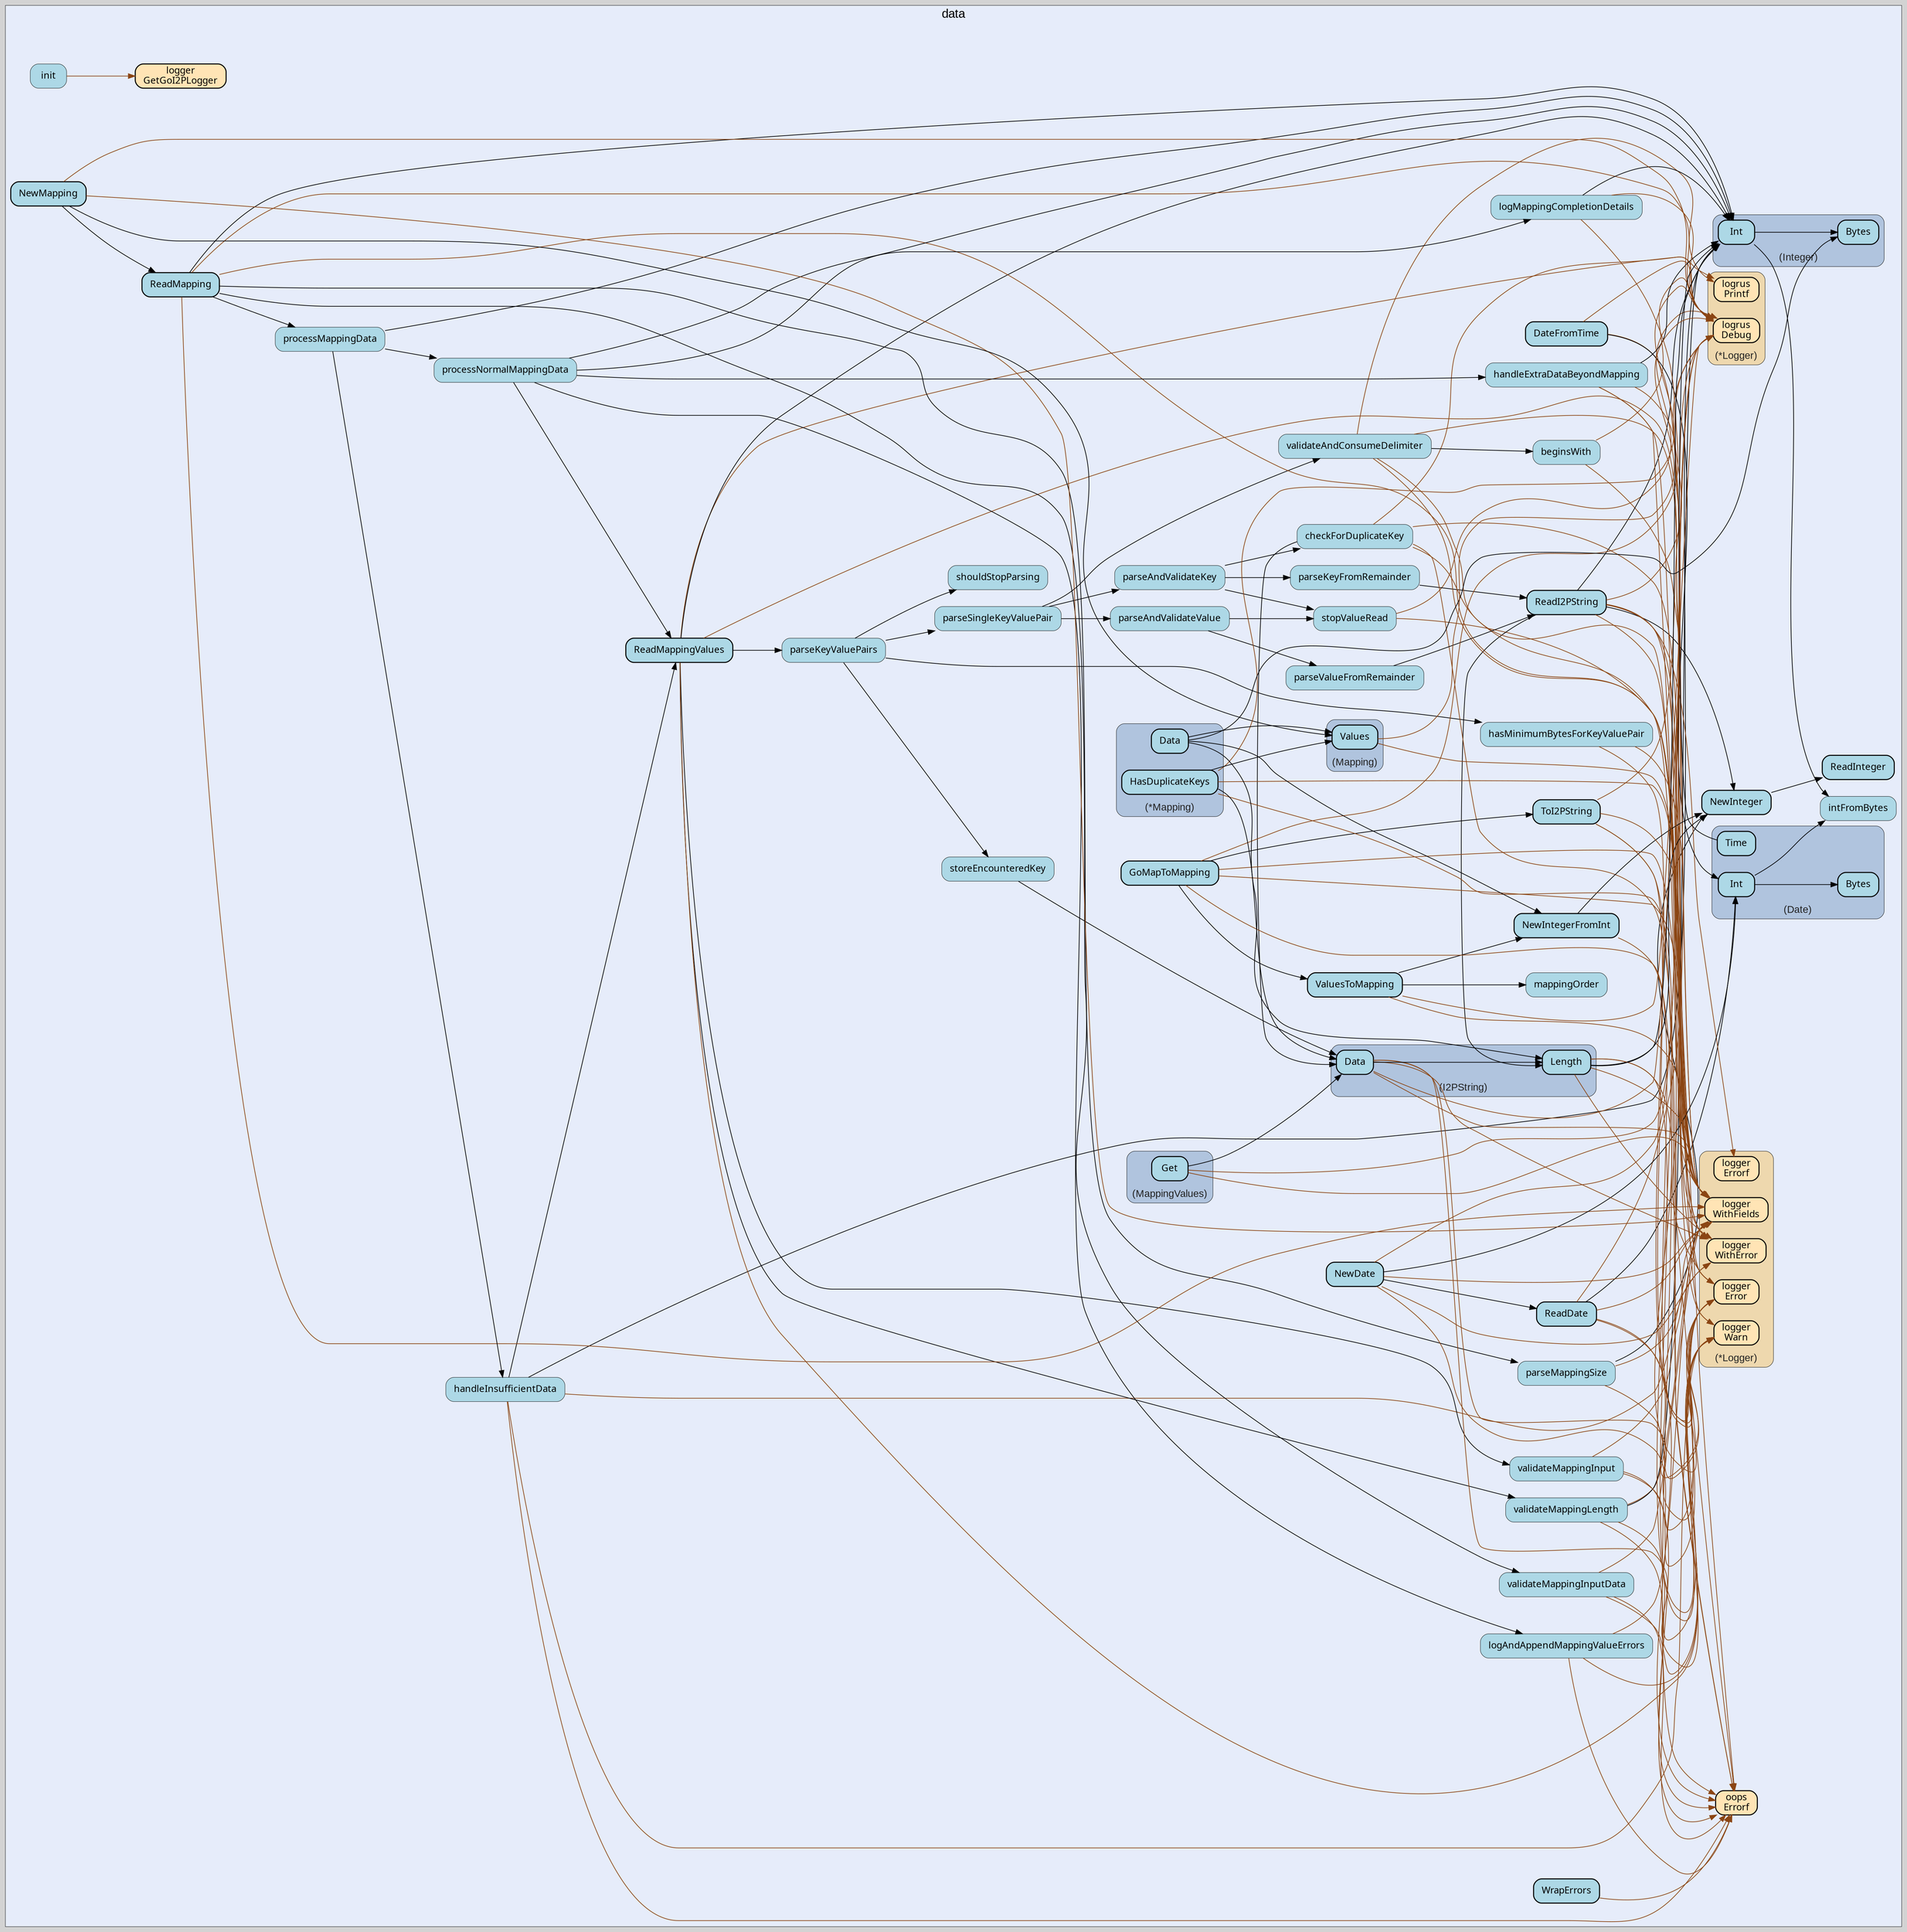 digraph gocallvis {
    label="";
    labeljust="l";
    fontname="Arial";
    fontsize="14";
    rankdir="LR";
    bgcolor="lightgray";
    style="solid";
    penwidth="0.5";
    pad="0.0";
    nodesep="0.35";

    node [shape="box" style="filled,rounded" fillcolor="honeydew" fontname="Verdana" penwidth="1.0" margin="0.16,0.0"];
    edge [minlen="2"]

    subgraph "cluster_focus" {
        labelloc="t";
labeljust="c";
fontsize="18";
bgcolor="#e6ecfa";
label="data";
        
        "github.com/go-i2p/common/data.NewInteger" [ fillcolor="lightblue" label="NewInteger" penwidth="1.5" tooltip="github.com/go-i2p/common/data.NewInteger | defined in integer.go:47\nat integer.go:48: calling [github.com/go-i2p/common/data.ReadInteger]" ]
        "github.com/go-i2p/common/data.ReadInteger" [ fillcolor="lightblue" label="ReadInteger" penwidth="1.5" tooltip="github.com/go-i2p/common/data.ReadInteger | defined in integer.go:37" ]
        "github.com/go-i2p/common/data.parseMappingSize" [ fillcolor="lightblue" label="parseMappingSize" penwidth="0.5" tooltip="github.com/go-i2p/common/data.parseMappingSize | defined in mapping.go:168\nat mapping.go:171: calling [(*github.com/go-i2p/logger.Logger).WithError]\nat mapping.go:171: calling [(*github.com/go-i2p/logger.Logger).Error]\nat mapping.go:169: calling [github.com/go-i2p/common/data.NewInteger]" ]
        "github.com/go-i2p/common/data.beginsWith" [ tooltip="github.com/go-i2p/common/data.beginsWith | defined in utils.go:59\nat utils.go:65: calling [(*github.com/sirupsen/logrus.Logger).Debug]\nat utils.go:61: calling [(*github.com/go-i2p/logger.Logger).WithFields]" fillcolor="lightblue" label="beginsWith" penwidth="0.5" ]
        "github.com/go-i2p/common/data.intFromBytes" [ penwidth="0.5" tooltip="github.com/go-i2p/common/data.intFromBytes | defined in utils.go:17" fillcolor="lightblue" label="intFromBytes" ]
        "github.com/go-i2p/common/data.logAndAppendMappingValueErrors" [ label="logAndAppendMappingValueErrors" penwidth="0.5" tooltip="github.com/go-i2p/common/data.logAndAppendMappingValueErrors | defined in mapping.go:228\nat mapping.go:232: calling [(*github.com/go-i2p/logger.Logger).Warn]\nat mapping.go:229: calling [(*github.com/go-i2p/logger.Logger).WithFields]\nat mapping.go:234: calling [github.com/samber/oops.Errorf]" fillcolor="lightblue" ]
        "github.com/samber/oops.Errorf" [ fillcolor="moccasin" label="oops\nErrorf" penwidth="1.5" tooltip="github.com/samber/oops.Errorf | defined in oops.go:34" ]
        "github.com/go-i2p/common/data.ReadDate" [ penwidth="1.5" tooltip="github.com/go-i2p/common/data.ReadDate | defined in date.go:49\nat date.go:60: calling [(github.com/go-i2p/common/data.Date).Int]\nat date.go:54: calling [github.com/samber/oops.Errorf]\nat date.go:51: calling [(*github.com/go-i2p/logger.Logger).WithFields]\nat date.go:59: calling [(*github.com/go-i2p/logger.Logger).WithFields]\nat date.go:53: calling [(*github.com/go-i2p/logger.Logger).Error]\nat date.go:62: calling [(*github.com/sirupsen/logrus.Logger).Debug]" fillcolor="lightblue" label="ReadDate" ]
        "github.com/go-i2p/common/data.stopValueRead" [ fillcolor="lightblue" label="stopValueRead" penwidth="0.5" tooltip="github.com/go-i2p/common/data.stopValueRead | defined in utils.go:49\nat utils.go:52: calling [(*github.com/go-i2p/logger.Logger).WithError]\nat utils.go:52: calling [(*github.com/sirupsen/logrus.Logger).Debug]" ]
        "github.com/go-i2p/common/data.validateMappingLength" [ fillcolor="lightblue" label="validateMappingLength" penwidth="0.5" tooltip="github.com/go-i2p/common/data.validateMappingLength | defined in mapping_values.go:124\nat mapping_values.go:130: calling [(*github.com/go-i2p/logger.Logger).WithFields]\nat mapping_values.go:138: calling [(*github.com/go-i2p/logger.Logger).WithFields]\nat mapping_values.go:136: calling [github.com/samber/oops.Errorf]\nat mapping_values.go:144: calling [github.com/samber/oops.Errorf]\nat mapping_values.go:135: calling [(*github.com/go-i2p/logger.Logger).Warn]\nat mapping_values.go:143: calling [(*github.com/go-i2p/logger.Logger).Warn]\nat mapping_values.go:126: calling [(github.com/go-i2p/common/data.Integer).Int]" ]
        "github.com/go-i2p/common/data.handleInsufficientData" [ fillcolor="lightblue" label="handleInsufficientData" penwidth="0.5" tooltip="github.com/go-i2p/common/data.handleInsufficientData | defined in mapping.go:186\nat mapping.go:192: calling [github.com/samber/oops.Errorf]\nat mapping.go:188: calling [(github.com/go-i2p/common/data.Integer).Int]\nat mapping.go:199: calling [github.com/go-i2p/common/data.ReadMappingValues]\nat mapping.go:187: calling [(*github.com/go-i2p/logger.Logger).WithFields]\nat mapping.go:190: calling [(*github.com/go-i2p/logger.Logger).Warn]" ]
        "github.com/go-i2p/common/data.ReadMappingValues" [ fillcolor="lightblue" label="ReadMappingValues" penwidth="1.5" tooltip="github.com/go-i2p/common/data.ReadMappingValues | defined in mapping_values.go:80\nat mapping_values.go:92: calling [github.com/go-i2p/common/data.validateMappingLength]\nat mapping_values.go:95: calling [(*github.com/go-i2p/logger.Logger).Warn]\nat mapping_values.go:84: calling [(*github.com/sirupsen/logrus.Logger).Debug]\nat mapping_values.go:106: calling [(*github.com/sirupsen/logrus.Logger).Debug]\nat mapping_values.go:86: calling [github.com/go-i2p/common/data.validateMappingInput]\nat mapping_values.go:83: calling [(github.com/go-i2p/common/data.Integer).Int]\nat mapping_values.go:81: calling [(*github.com/go-i2p/logger.Logger).WithFields]\nat mapping_values.go:93: calling [(*github.com/go-i2p/logger.Logger).WithFields]\nat mapping_values.go:102: calling [(*github.com/go-i2p/logger.Logger).WithFields]\nat mapping_values.go:99: calling [github.com/go-i2p/common/data.parseKeyValuePairs]" ]
        "github.com/go-i2p/common/data.validateMappingInput" [ fillcolor="lightblue" label="validateMappingInput" penwidth="0.5" tooltip="github.com/go-i2p/common/data.validateMappingInput | defined in mapping_values.go:112\nat mapping_values.go:114: calling [(*github.com/go-i2p/logger.Logger).WithFields]\nat mapping_values.go:118: calling [github.com/samber/oops.Errorf]\nat mapping_values.go:117: calling [(*github.com/go-i2p/logger.Logger).Error]" ]
        "github.com/go-i2p/common/data.hasMinimumBytesForKeyValuePair" [ tooltip="github.com/go-i2p/common/data.hasMinimumBytesForKeyValuePair | defined in mapping_values.go:260\nat mapping_values.go:264: calling [(*github.com/go-i2p/logger.Logger).WithFields]\nat mapping_values.go:267: calling [(*github.com/go-i2p/logger.Logger).Warn]" fillcolor="lightblue" label="hasMinimumBytesForKeyValuePair" penwidth="0.5" ]
        "github.com/go-i2p/common/data.parseKeyValuePairs" [ fillcolor="lightblue" label="parseKeyValuePairs" penwidth="0.5" tooltip="github.com/go-i2p/common/data.parseKeyValuePairs | defined in mapping_values.go:151\nat mapping_values.go:155: calling [github.com/go-i2p/common/data.hasMinimumBytesForKeyValuePair]\nat mapping_values.go:176: calling [github.com/go-i2p/common/data.storeEncounteredKey]\nat mapping_values.go:162: calling [github.com/go-i2p/common/data.parseSingleKeyValuePair]\nat mapping_values.go:165: calling [github.com/go-i2p/common/data.shouldStopParsing]" ]
        "github.com/go-i2p/common/data.ReadI2PString" [ fillcolor="lightblue" label="ReadI2PString" penwidth="1.5" tooltip="github.com/go-i2p/common/data.ReadI2PString | defined in string.go:138\nat string.go:152: calling [(github.com/go-i2p/common/data.Integer).Int]\nat string.go:164: calling [(github.com/go-i2p/common/data.I2PString).Length]\nat string.go:141: calling [(*github.com/go-i2p/logger.Logger).WithError]\nat string.go:149: calling [(*github.com/go-i2p/logger.Logger).WithError]\nat string.go:156: calling [(*github.com/go-i2p/logger.Logger).WithError]\nat string.go:147: calling [github.com/go-i2p/common/data.NewInteger]\nat string.go:154: calling [(*github.com/go-i2p/logger.Logger).Errorf]\nat string.go:144: calling [(*github.com/go-i2p/logger.Logger).WithFields]\nat string.go:167: calling [(*github.com/go-i2p/logger.Logger).WithFields]\nat string.go:173: calling [(*github.com/go-i2p/logger.Logger).WithFields]\nat string.go:146: calling [(*github.com/sirupsen/logrus.Logger).Debug]\nat string.go:176: calling [(*github.com/sirupsen/logrus.Logger).Debug]\nat string.go:141: calling [(*github.com/go-i2p/logger.Logger).Error]\nat string.go:149: calling [(*github.com/go-i2p/logger.Logger).Error]\nat string.go:156: calling [(*github.com/go-i2p/logger.Logger).Error]\nat string.go:170: calling [(*github.com/go-i2p/logger.Logger).Error]" ]
        "github.com/go-i2p/common/data.parseKeyFromRemainder" [ fillcolor="lightblue" label="parseKeyFromRemainder" penwidth="0.5" tooltip="github.com/go-i2p/common/data.parseKeyFromRemainder | defined in mapping_values.go:274\nat mapping_values.go:275: calling [github.com/go-i2p/common/data.ReadI2PString]" ]
        "github.com/go-i2p/common/data.parseAndValidateKey" [ label="parseAndValidateKey" penwidth="0.5" tooltip="github.com/go-i2p/common/data.parseAndValidateKey | defined in mapping_values.go:224\nat mapping_values.go:228: calling [github.com/go-i2p/common/data.stopValueRead]\nat mapping_values.go:233: calling [github.com/go-i2p/common/data.checkForDuplicateKey]\nat mapping_values.go:225: calling [github.com/go-i2p/common/data.parseKeyFromRemainder]" fillcolor="lightblue" ]
        "github.com/go-i2p/common/data.checkForDuplicateKey" [ fillcolor="lightblue" label="checkForDuplicateKey" penwidth="0.5" tooltip="github.com/go-i2p/common/data.checkForDuplicateKey | defined in mapping_values.go:286\nat mapping_values.go:297: calling [github.com/samber/oops.Errorf]\nat mapping_values.go:291: calling [(*github.com/go-i2p/logger.Logger).WithFields]\nat mapping_values.go:295: calling [(*github.com/go-i2p/logger.Logger).Error]\nat mapping_values.go:287: calling [(github.com/go-i2p/common/data.I2PString).Data]\nat mapping_values.go:296: calling [(*github.com/sirupsen/logrus.Logger).Printf]" ]
        "github.com/go-i2p/common/data.parseSingleKeyValuePair" [ fillcolor="lightblue" label="parseSingleKeyValuePair" penwidth="0.5" tooltip="github.com/go-i2p/common/data.parseSingleKeyValuePair | defined in mapping_values.go:183\nat mapping_values.go:195: calling [github.com/go-i2p/common/data.validateAndConsumeDelimiter]\nat mapping_values.go:209: calling [github.com/go-i2p/common/data.validateAndConsumeDelimiter]\nat mapping_values.go:202: calling [github.com/go-i2p/common/data.parseAndValidateValue]\nat mapping_values.go:188: calling [github.com/go-i2p/common/data.parseAndValidateKey]" ]
        "github.com/go-i2p/common/data.validateAndConsumeDelimiter" [ tooltip="github.com/go-i2p/common/data.validateAndConsumeDelimiter | defined in mapping_values.go:303\nat mapping_values.go:309: calling [(*github.com/go-i2p/logger.Logger).Warn]\nat mapping_values.go:305: calling [(*github.com/go-i2p/logger.Logger).WithFields]\nat mapping_values.go:304: calling [github.com/go-i2p/common/data.beginsWith]\nat mapping_values.go:310: calling [(*github.com/sirupsen/logrus.Logger).Printf]\nat mapping_values.go:311: calling [github.com/samber/oops.Errorf]" fillcolor="lightblue" label="validateAndConsumeDelimiter" penwidth="0.5" ]
        "github.com/go-i2p/common/data.parseValueFromRemainder" [ penwidth="0.5" tooltip="github.com/go-i2p/common/data.parseValueFromRemainder | defined in mapping_values.go:280\nat mapping_values.go:281: calling [github.com/go-i2p/common/data.ReadI2PString]" fillcolor="lightblue" label="parseValueFromRemainder" ]
        "github.com/go-i2p/common/data.parseAndValidateValue" [ fillcolor="lightblue" label="parseAndValidateValue" penwidth="0.5" tooltip="github.com/go-i2p/common/data.parseAndValidateValue | defined in mapping_values.go:241\nat mapping_values.go:245: calling [github.com/go-i2p/common/data.stopValueRead]\nat mapping_values.go:242: calling [github.com/go-i2p/common/data.parseValueFromRemainder]" ]
        "github.com/go-i2p/common/data.shouldStopParsing" [ penwidth="0.5" tooltip="github.com/go-i2p/common/data.shouldStopParsing | defined in mapping_values.go:253" fillcolor="lightblue" label="shouldStopParsing" ]
        "github.com/go-i2p/common/data.storeEncounteredKey" [ fillcolor="lightblue" label="storeEncounteredKey" penwidth="0.5" tooltip="github.com/go-i2p/common/data.storeEncounteredKey | defined in mapping_values.go:317\nat mapping_values.go:318: calling [(github.com/go-i2p/common/data.I2PString).Data]" ]
        "github.com/go-i2p/common/data.DateFromTime" [ penwidth="1.5" tooltip="github.com/go-i2p/common/data.DateFromTime | defined in date.go:84\nat date.go:98: calling [(github.com/go-i2p/common/data.Date).Int]\nat date.go:100: calling [(*github.com/sirupsen/logrus.Logger).Debug]\nat date.go:97: calling [(*github.com/go-i2p/logger.Logger).WithFields]" fillcolor="lightblue" label="DateFromTime" ]
        "github.com/go-i2p/common/data.validateMappingInputData" [ tooltip="github.com/go-i2p/common/data.validateMappingInputData | defined in mapping.go:156\nat mapping.go:162: calling [github.com/samber/oops.Errorf]\nat mapping.go:158: calling [(*github.com/go-i2p/logger.Logger).WithFields]\nat mapping.go:161: calling [(*github.com/go-i2p/logger.Logger).Warn]" fillcolor="lightblue" label="validateMappingInputData" penwidth="0.5" ]
        "github.com/go-i2p/common/data.ReadMapping" [ fillcolor="lightblue" label="ReadMapping" penwidth="1.5" tooltip="github.com/go-i2p/common/data.ReadMapping | defined in mapping.go:131\nat mapping.go:147: calling [(github.com/go-i2p/common/data.Integer).Int]\nat mapping.go:136: calling [github.com/go-i2p/common/data.validateMappingInputData]\nat mapping.go:132: calling [(*github.com/go-i2p/logger.Logger).WithFields]\nat mapping.go:141: calling [github.com/go-i2p/common/data.parseMappingSize]\nat mapping.go:148: calling [(*github.com/go-i2p/logger.Logger).Warn]\nat mapping.go:152: calling [github.com/go-i2p/common/data.processMappingData]\nat mapping.go:134: calling [(*github.com/sirupsen/logrus.Logger).Debug]" ]
        "github.com/go-i2p/common/data.processMappingData" [ penwidth="0.5" tooltip="github.com/go-i2p/common/data.processMappingData | defined in mapping.go:177\nat mapping.go:179: calling [github.com/go-i2p/common/data.handleInsufficientData]\nat mapping.go:178: calling [(github.com/go-i2p/common/data.Integer).Int]\nat mapping.go:182: calling [github.com/go-i2p/common/data.processNormalMappingData]" fillcolor="lightblue" label="processMappingData" ]
        "github.com/go-i2p/common/data.processNormalMappingData" [ tooltip="github.com/go-i2p/common/data.processNormalMappingData | defined in mapping.go:206\nat mapping.go:223: calling [github.com/go-i2p/common/data.logMappingCompletionDetails]\nat mapping.go:208: calling [(github.com/go-i2p/common/data.Integer).Int]\nat mapping.go:209: calling [(github.com/go-i2p/common/data.Integer).Int]\nat mapping.go:211: calling [github.com/go-i2p/common/data.ReadMappingValues]\nat mapping.go:220: calling [github.com/go-i2p/common/data.handleExtraDataBeyondMapping]\nat mapping.go:216: calling [github.com/go-i2p/common/data.logAndAppendMappingValueErrors]" fillcolor="lightblue" label="processNormalMappingData" penwidth="0.5" ]
        "github.com/go-i2p/common/data.handleExtraDataBeyondMapping" [ fillcolor="lightblue" label="handleExtraDataBeyondMapping" penwidth="0.5" tooltip="github.com/go-i2p/common/data.handleExtraDataBeyondMapping | defined in mapping.go:239\nat mapping.go:240: calling [(*github.com/go-i2p/logger.Logger).WithFields]\nat mapping.go:245: calling [github.com/samber/oops.Errorf]\nat mapping.go:241: calling [(github.com/go-i2p/common/data.Integer).Int]\nat mapping.go:243: calling [(*github.com/go-i2p/logger.Logger).Error]" ]
        "github.com/go-i2p/common/data.logMappingCompletionDetails" [ tooltip="github.com/go-i2p/common/data.logMappingCompletionDetails | defined in mapping.go:250\nat mapping.go:256: calling [(*github.com/sirupsen/logrus.Logger).Debug]\nat mapping.go:252: calling [(github.com/go-i2p/common/data.Integer).Int]\nat mapping.go:251: calling [(*github.com/go-i2p/logger.Logger).WithFields]" fillcolor="lightblue" label="logMappingCompletionDetails" penwidth="0.5" ]
        "github.com/go-i2p/common/data.NewDate" [ fillcolor="lightblue" label="NewDate" penwidth="1.5" tooltip="github.com/go-i2p/common/data.NewDate | defined in date.go:68\nat date.go:71: calling [(*github.com/go-i2p/logger.Logger).WithError]\nat date.go:71: calling [(*github.com/go-i2p/logger.Logger).Error]\nat date.go:76: calling [(*github.com/go-i2p/logger.Logger).WithFields]\nat date.go:79: calling [(*github.com/sirupsen/logrus.Logger).Debug]\nat date.go:77: calling [(github.com/go-i2p/common/data.Date).Int]\nat date.go:69: calling [github.com/go-i2p/common/data.ReadDate]" ]
        "github.com/go-i2p/common/data.init" [ fillcolor="lightblue" label="init" penwidth="0.5" tooltip="github.com/go-i2p/common/data.init | defined in .:0\nat utils.go:12: calling [github.com/go-i2p/logger.GetGoI2PLogger]" ]
        "github.com/go-i2p/logger.GetGoI2PLogger" [ penwidth="1.5" tooltip="github.com/go-i2p/logger.GetGoI2PLogger | defined in log.go:120" fillcolor="moccasin" label="logger\nGetGoI2PLogger" ]
        "github.com/go-i2p/common/data.NewIntegerFromInt" [ fillcolor="lightblue" label="NewIntegerFromInt" penwidth="1.5" tooltip="github.com/go-i2p/common/data.NewIntegerFromInt | defined in integer.go:54\nat integer.go:57: calling [github.com/samber/oops.Errorf]\nat integer.go:64: calling [github.com/samber/oops.Errorf]\nat integer.go:74: calling [github.com/go-i2p/common/data.NewInteger]" ]
        "github.com/go-i2p/common/data.NewMapping" [ fillcolor="lightblue" label="NewMapping" penwidth="1.5" tooltip="github.com/go-i2p/common/data.NewMapping | defined in mapping.go:261\nat mapping.go:264: calling [(*github.com/sirupsen/logrus.Logger).Debug]\nat mapping.go:273: calling [(*github.com/sirupsen/logrus.Logger).Debug]\nat mapping.go:266: calling [github.com/go-i2p/common/data.ReadMapping]\nat mapping.go:270: calling [(github.com/go-i2p/common/data.Mapping).Values]\nat mapping.go:262: calling [(*github.com/go-i2p/logger.Logger).WithFields]\nat mapping.go:269: calling [(*github.com/go-i2p/logger.Logger).WithFields]" ]
        "github.com/go-i2p/common/data.WrapErrors" [ tooltip="github.com/go-i2p/common/data.WrapErrors | defined in utils.go:30\nat utils.go:33: calling [github.com/samber/oops.Errorf]" fillcolor="lightblue" label="WrapErrors" penwidth="1.5" ]
        "github.com/go-i2p/common/data.ToI2PString" [ fillcolor="lightblue" label="ToI2PString" penwidth="1.5" tooltip="github.com/go-i2p/common/data.ToI2PString | defined in string.go:111\nat string.go:112: calling [(*github.com/go-i2p/logger.Logger).WithFields]\nat string.go:117: calling [(*github.com/go-i2p/logger.Logger).WithFields]\nat string.go:129: calling [(*github.com/go-i2p/logger.Logger).WithFields]\nat string.go:123: calling [github.com/samber/oops.Errorf]\nat string.go:114: calling [(*github.com/sirupsen/logrus.Logger).Debug]\nat string.go:131: calling [(*github.com/sirupsen/logrus.Logger).Debug]\nat string.go:122: calling [(*github.com/go-i2p/logger.Logger).Error]" ]
        "github.com/go-i2p/common/data.ValuesToMapping" [ fillcolor="lightblue" label="ValuesToMapping" penwidth="1.5" tooltip="github.com/go-i2p/common/data.ValuesToMapping | defined in mapping_values.go:37\nat mapping_values.go:57: calling [github.com/go-i2p/common/data.NewIntegerFromInt]\nat mapping_values.go:38: calling [github.com/go-i2p/common/data.mappingOrder]\nat mapping_values.go:43: calling [(*github.com/go-i2p/logger.Logger).WithFields]\nat mapping_values.go:53: calling [(*github.com/go-i2p/logger.Logger).WithFields]\nat mapping_values.go:45: calling [(*github.com/sirupsen/logrus.Logger).Debug]\nat mapping_values.go:55: calling [(*github.com/sirupsen/logrus.Logger).Debug]" ]
        "github.com/go-i2p/common/data.mappingOrder" [ fillcolor="lightblue" label="mappingOrder" penwidth="0.5" tooltip="github.com/go-i2p/common/data.mappingOrder | defined in mapping_values.go:68" ]
        "github.com/go-i2p/common/data.GoMapToMapping" [ fillcolor="lightblue" label="GoMapToMapping" penwidth="1.5" tooltip="github.com/go-i2p/common/data.GoMapToMapping | defined in mapping.go:98\nat mapping.go:106: calling [(*github.com/go-i2p/logger.Logger).Error]\nat mapping.go:112: calling [(*github.com/go-i2p/logger.Logger).Error]\nat mapping.go:121: calling [github.com/go-i2p/common/data.ValuesToMapping]\nat mapping.go:104: calling [github.com/go-i2p/common/data.ToI2PString]\nat mapping.go:110: calling [github.com/go-i2p/common/data.ToI2PString]\nat mapping.go:106: calling [(*github.com/go-i2p/logger.Logger).WithError]\nat mapping.go:112: calling [(*github.com/go-i2p/logger.Logger).WithError]\nat mapping.go:101: calling [(*github.com/sirupsen/logrus.Logger).Debug]\nat mapping.go:124: calling [(*github.com/sirupsen/logrus.Logger).Debug]\nat mapping.go:99: calling [(*github.com/go-i2p/logger.Logger).WithFields]\nat mapping.go:122: calling [(*github.com/go-i2p/logger.Logger).WithFields]" ]
        
        subgraph "cluster_*github.com/go-i2p/common/data.Mapping" {
        penwidth="0.5";
fontsize="15";
fontcolor="#222222";
fillcolor="lightsteelblue";
label="(*Mapping)";
labelloc="b";
style="rounded,filled";
tooltip="type: *github.com/go-i2p/common/data.Mapping";
        
        "(*github.com/go-i2p/common/data.Mapping).HasDuplicateKeys" [ fillcolor="lightblue" label="HasDuplicateKeys" penwidth="1.5" tooltip="(*github.com/go-i2p/common/data.Mapping).HasDuplicateKeys | defined in mapping.go:78\nat mapping.go:85: calling [(*github.com/go-i2p/logger.Logger).WithFields]\nat mapping.go:81: calling [(github.com/go-i2p/common/data.Mapping).Values]\nat mapping.go:87: calling [(*github.com/go-i2p/logger.Logger).Warn]\nat mapping.go:79: calling [(*github.com/sirupsen/logrus.Logger).Debug]\nat mapping.go:93: calling [(*github.com/sirupsen/logrus.Logger).Debug]\nat mapping.go:83: calling [(github.com/go-i2p/common/data.I2PString).Data]" ]
        "(*github.com/go-i2p/common/data.Mapping).Data" [ fillcolor="lightblue" label="Data" penwidth="1.5" tooltip="(*github.com/go-i2p/common/data.Mapping).Data | defined in mapping.go:60\nat mapping.go:61: calling [(github.com/go-i2p/common/data.Integer).Bytes]\nat mapping.go:65: calling [(github.com/go-i2p/common/data.Integer).Bytes]\nat mapping.go:70: calling [(github.com/go-i2p/common/data.Integer).Bytes]\nat mapping.go:63: calling [(github.com/go-i2p/common/data.I2PString).Length]\nat mapping.go:68: calling [(github.com/go-i2p/common/data.I2PString).Length]\nat mapping.go:64: calling [github.com/go-i2p/common/data.NewIntegerFromInt]\nat mapping.go:69: calling [github.com/go-i2p/common/data.NewIntegerFromInt]\nat mapping.go:62: calling [(github.com/go-i2p/common/data.Mapping).Values]" ]
        
    }

        subgraph "cluster_*github.com/go-i2p/logger.Logger" {
        tooltip="type: *github.com/go-i2p/logger.Logger";
penwidth="0.5";
fontsize="15";
fontcolor="#222222";
labelloc="b";
style="rounded,filled";
fillcolor="wheat2";
label="(*Logger)";
        
        "(*github.com/go-i2p/logger.Logger).WithError" [ fillcolor="moccasin" label="logger\nWithError" penwidth="1.5" tooltip="(*github.com/go-i2p/logger.Logger).WithError | defined in log.go:66" ]
        "(*github.com/go-i2p/logger.Logger).Error" [ fillcolor="moccasin" label="logger\nError" penwidth="1.5" tooltip="(*github.com/go-i2p/logger.Logger).Error | defined in log.go:42" ]
        "(*github.com/go-i2p/logger.Logger).WithFields" [ fillcolor="moccasin" label="logger\nWithFields" penwidth="1.5" tooltip="(*github.com/go-i2p/logger.Logger).WithFields | defined in log.go:60" ]
        "(*github.com/go-i2p/logger.Logger).Warn" [ fillcolor="moccasin" label="logger\nWarn" penwidth="1.5" tooltip="(*github.com/go-i2p/logger.Logger).Warn | defined in log.go:30" ]
        "(*github.com/go-i2p/logger.Logger).Errorf" [ penwidth="1.5" tooltip="(*github.com/go-i2p/logger.Logger).Errorf | defined in log.go:48" fillcolor="moccasin" label="logger\nErrorf" ]
        
    }

        subgraph "cluster_*github.com/sirupsen/logrus.Logger" {
        tooltip="type: *github.com/sirupsen/logrus.Logger";
penwidth="0.5";
fontsize="15";
fontcolor="#222222";
labelloc="b";
style="rounded,filled";
fillcolor="wheat2";
label="(*Logger)";
        
        "(*github.com/sirupsen/logrus.Logger).Debug" [ penwidth="1.5" tooltip="(*github.com/sirupsen/logrus.Logger).Debug | defined in logger.go:221" fillcolor="moccasin" label="logrus\nDebug" ]
        "(*github.com/sirupsen/logrus.Logger).Printf" [ fillcolor="moccasin" label="logrus\nPrintf" penwidth="1.5" tooltip="(*github.com/sirupsen/logrus.Logger).Printf | defined in logger.go:171" ]
        
    }

        subgraph "cluster_github.com/go-i2p/common/data.Date" {
        penwidth="0.5";
fontsize="15";
fontcolor="#222222";
labelloc="b";
style="rounded,filled";
fillcolor="lightsteelblue";
label="(Date)";
tooltip="type: github.com/go-i2p/common/data.Date";
        
        "(github.com/go-i2p/common/data.Date).Int" [ penwidth="1.5" tooltip="(github.com/go-i2p/common/data.Date).Int | defined in date.go:34\nat date.go:35: calling [github.com/go-i2p/common/data.intFromBytes]\nat date.go:35: calling [(github.com/go-i2p/common/data.Date).Bytes]" fillcolor="lightblue" label="Int" ]
        "(github.com/go-i2p/common/data.Date).Bytes" [ label="Bytes" penwidth="1.5" tooltip="(github.com/go-i2p/common/data.Date).Bytes | defined in date.go:29" fillcolor="lightblue" ]
        "(github.com/go-i2p/common/data.Date).Time" [ fillcolor="lightblue" label="Time" penwidth="1.5" tooltip="(github.com/go-i2p/common/data.Date).Time | defined in date.go:41\nat date.go:43: calling [(github.com/go-i2p/common/data.Integer).Int]" ]
        
    }

        subgraph "cluster_github.com/go-i2p/common/data.I2PString" {
        style="rounded,filled";
tooltip="type: github.com/go-i2p/common/data.I2PString";
penwidth="0.5";
fontsize="15";
labelloc="b";
fillcolor="lightsteelblue";
label="(I2PString)";
fontcolor="#222222";
        
        "(github.com/go-i2p/common/data.I2PString).Length" [ fillcolor="lightblue" label="Length" penwidth="1.5" tooltip="(github.com/go-i2p/common/data.I2PString).Length | defined in string.go:28\nat string.go:30: calling [(*github.com/go-i2p/logger.Logger).WithFields]\nat string.go:46: calling [(*github.com/go-i2p/logger.Logger).WithFields]\nat string.go:56: calling [(*github.com/go-i2p/logger.Logger).WithFields]\nat string.go:51: calling [(*github.com/go-i2p/logger.Logger).Warn]\nat string.go:61: calling [(*github.com/go-i2p/logger.Logger).Warn]\nat string.go:37: calling [github.com/go-i2p/common/data.NewInteger]\nat string.go:33: calling [(*github.com/go-i2p/logger.Logger).Error]\nat string.go:39: calling [(*github.com/go-i2p/logger.Logger).Error]\nat string.go:40: calling [(github.com/go-i2p/common/data.Integer).Int]\nat string.go:42: calling [(github.com/go-i2p/common/data.Integer).Int]\nat string.go:39: calling [(*github.com/go-i2p/logger.Logger).WithError]" ]
        "(github.com/go-i2p/common/data.I2PString).Data" [ fillcolor="lightblue" label="Data" penwidth="1.5" tooltip="(github.com/go-i2p/common/data.I2PString).Data | defined in string.go:70\nat string.go:103: calling [(*github.com/go-i2p/logger.Logger).WithFields]\nat string.go:75: calling [(*github.com/go-i2p/logger.Logger).Warn]\nat string.go:78: calling [(*github.com/go-i2p/logger.Logger).Warn]\nat string.go:89: calling [(*github.com/go-i2p/logger.Logger).Warn]\nat string.go:99: calling [(*github.com/sirupsen/logrus.Logger).Debug]\nat string.go:105: calling [(*github.com/sirupsen/logrus.Logger).Debug]\nat string.go:94: calling [(*github.com/go-i2p/logger.Logger).Error]\nat string.go:71: calling [(github.com/go-i2p/common/data.I2PString).Length]\nat string.go:75: calling [(*github.com/go-i2p/logger.Logger).WithError]\nat string.go:78: calling [(*github.com/go-i2p/logger.Logger).WithError]\nat string.go:89: calling [(*github.com/go-i2p/logger.Logger).WithError]\nat string.go:94: calling [(*github.com/go-i2p/logger.Logger).WithError]" ]
        
    }

        subgraph "cluster_github.com/go-i2p/common/data.Integer" {
        penwidth="0.5";
labelloc="b";
fontsize="15";
fontcolor="#222222";
style="rounded,filled";
fillcolor="lightsteelblue";
label="(Integer)";
tooltip="type: github.com/go-i2p/common/data.Integer";
        
        "(github.com/go-i2p/common/data.Integer).Int" [ fillcolor="lightblue" label="Int" penwidth="1.5" tooltip="(github.com/go-i2p/common/data.Integer).Int | defined in integer.go:31\nat integer.go:32: calling [github.com/go-i2p/common/data.intFromBytes]\nat integer.go:32: calling [(github.com/go-i2p/common/data.Integer).Bytes]" ]
        "(github.com/go-i2p/common/data.Integer).Bytes" [ fillcolor="lightblue" label="Bytes" penwidth="1.5" tooltip="(github.com/go-i2p/common/data.Integer).Bytes | defined in integer.go:26" ]
        
    }

        subgraph "cluster_github.com/go-i2p/common/data.Mapping" {
        fontcolor="#222222";
labelloc="b";
style="rounded,filled";
fillcolor="lightsteelblue";
tooltip="type: github.com/go-i2p/common/data.Mapping";
penwidth="0.5";
fontsize="15";
label="(Mapping)";
        
        "(github.com/go-i2p/common/data.Mapping).Values" [ label="Values" penwidth="1.5" tooltip="(github.com/go-i2p/common/data.Mapping).Values | defined in mapping.go:48\nat mapping.go:53: calling [(*github.com/go-i2p/logger.Logger).WithFields]\nat mapping.go:50: calling [(*github.com/sirupsen/logrus.Logger).Debug]\nat mapping.go:55: calling [(*github.com/sirupsen/logrus.Logger).Debug]" fillcolor="lightblue" ]
        
    }

        subgraph "cluster_github.com/go-i2p/common/data.MappingValues" {
        label="(MappingValues)";
tooltip="type: github.com/go-i2p/common/data.MappingValues";
penwidth="0.5";
fontsize="15";
labelloc="b";
fontcolor="#222222";
style="rounded,filled";
fillcolor="lightsteelblue";
        
        "(github.com/go-i2p/common/data.MappingValues).Get" [ fillcolor="lightblue" label="Get" penwidth="1.5" tooltip="(github.com/go-i2p/common/data.MappingValues).Get | defined in mapping_values.go:14\nat mapping_values.go:15: calling [(github.com/go-i2p/common/data.I2PString).Data]\nat mapping_values.go:20: calling [(github.com/go-i2p/common/data.I2PString).Data]\nat mapping_values.go:18: calling [(*github.com/sirupsen/logrus.Logger).Debug]\nat mapping_values.go:31: calling [(*github.com/sirupsen/logrus.Logger).Debug]\nat mapping_values.go:25: calling [(*github.com/sirupsen/logrus.Logger).Debug]\nat mapping_values.go:16: calling [(*github.com/go-i2p/logger.Logger).WithFields]\nat mapping_values.go:29: calling [(*github.com/go-i2p/logger.Logger).WithFields]\nat mapping_values.go:22: calling [(*github.com/go-i2p/logger.Logger).WithFields]" ]
        
    }

    }

    "github.com/go-i2p/common/data.ReadMapping" -> "(github.com/go-i2p/common/data.Integer).Int" [ tooltip="at mapping.go:147: calling [(github.com/go-i2p/common/data.Integer).Int]" ]
    "github.com/go-i2p/common/data.processNormalMappingData" -> "github.com/go-i2p/common/data.logMappingCompletionDetails" [ tooltip="at mapping.go:223: calling [github.com/go-i2p/common/data.logMappingCompletionDetails]" ]
    "github.com/go-i2p/common/data.ValuesToMapping" -> "github.com/go-i2p/common/data.NewIntegerFromInt" [ tooltip="at mapping_values.go:57: calling [github.com/go-i2p/common/data.NewIntegerFromInt]" ]
    "github.com/go-i2p/common/data.storeEncounteredKey" -> "(github.com/go-i2p/common/data.I2PString).Data" [ tooltip="at mapping_values.go:318: calling [(github.com/go-i2p/common/data.I2PString).Data]" ]
    "github.com/go-i2p/common/data.processNormalMappingData" -> "(github.com/go-i2p/common/data.Integer).Int" [ tooltip="at mapping.go:208: calling [(github.com/go-i2p/common/data.Integer).Int]\nat mapping.go:209: calling [(github.com/go-i2p/common/data.Integer).Int]" ]
    "github.com/go-i2p/common/data.NewDate" -> "(*github.com/go-i2p/logger.Logger).WithError" [ color="saddlebrown" tooltip="at date.go:71: calling [(*github.com/go-i2p/logger.Logger).WithError]" ]
    "github.com/go-i2p/common/data.NewDate" -> "(*github.com/go-i2p/logger.Logger).Error" [ color="saddlebrown" tooltip="at date.go:71: calling [(*github.com/go-i2p/logger.Logger).Error]" ]
    "github.com/go-i2p/common/data.NewInteger" -> "github.com/go-i2p/common/data.ReadInteger" [ tooltip="at integer.go:48: calling [github.com/go-i2p/common/data.ReadInteger]" ]
    "github.com/go-i2p/common/data.checkForDuplicateKey" -> "github.com/samber/oops.Errorf" [ tooltip="at mapping_values.go:297: calling [github.com/samber/oops.Errorf]" color="saddlebrown" ]
    "github.com/go-i2p/common/data.validateAndConsumeDelimiter" -> "(*github.com/go-i2p/logger.Logger).Warn" [ color="saddlebrown" tooltip="at mapping_values.go:309: calling [(*github.com/go-i2p/logger.Logger).Warn]" ]
    "github.com/go-i2p/common/data.processNormalMappingData" -> "github.com/go-i2p/common/data.ReadMappingValues" [ tooltip="at mapping.go:211: calling [github.com/go-i2p/common/data.ReadMappingValues]" ]
    "github.com/go-i2p/common/data.NewDate" -> "(*github.com/go-i2p/logger.Logger).WithFields" [ color="saddlebrown" tooltip="at date.go:76: calling [(*github.com/go-i2p/logger.Logger).WithFields]" ]
    "github.com/go-i2p/common/data.NewDate" -> "(*github.com/sirupsen/logrus.Logger).Debug" [ color="saddlebrown" tooltip="at date.go:79: calling [(*github.com/sirupsen/logrus.Logger).Debug]" ]
    "github.com/go-i2p/common/data.parseMappingSize" -> "(*github.com/go-i2p/logger.Logger).WithError" [ color="saddlebrown" tooltip="at mapping.go:171: calling [(*github.com/go-i2p/logger.Logger).WithError]" ]
    "github.com/go-i2p/common/data.beginsWith" -> "(*github.com/sirupsen/logrus.Logger).Debug" [ color="saddlebrown" tooltip="at utils.go:65: calling [(*github.com/sirupsen/logrus.Logger).Debug]" ]
    "(github.com/go-i2p/common/data.I2PString).Data" -> "(*github.com/go-i2p/logger.Logger).WithFields" [ color="saddlebrown" tooltip="at string.go:103: calling [(*github.com/go-i2p/logger.Logger).WithFields]" ]
    "github.com/go-i2p/common/data.handleInsufficientData" -> "github.com/samber/oops.Errorf" [ color="saddlebrown" tooltip="at mapping.go:192: calling [github.com/samber/oops.Errorf]" ]
    "github.com/go-i2p/common/data.beginsWith" -> "(*github.com/go-i2p/logger.Logger).WithFields" [ color="saddlebrown" tooltip="at utils.go:61: calling [(*github.com/go-i2p/logger.Logger).WithFields]" ]
    "(github.com/go-i2p/common/data.I2PString).Length" -> "(*github.com/go-i2p/logger.Logger).WithFields" [ color="saddlebrown" tooltip="at string.go:30: calling [(*github.com/go-i2p/logger.Logger).WithFields]\nat string.go:46: calling [(*github.com/go-i2p/logger.Logger).WithFields]\nat string.go:56: calling [(*github.com/go-i2p/logger.Logger).WithFields]" ]
    "(github.com/go-i2p/common/data.Integer).Int" -> "github.com/go-i2p/common/data.intFromBytes" [ tooltip="at integer.go:32: calling [github.com/go-i2p/common/data.intFromBytes]" ]
    "(github.com/go-i2p/common/data.Date).Int" -> "github.com/go-i2p/common/data.intFromBytes" [ tooltip="at date.go:35: calling [github.com/go-i2p/common/data.intFromBytes]" ]
    "github.com/go-i2p/common/data.validateMappingLength" -> "(*github.com/go-i2p/logger.Logger).WithFields" [ color="saddlebrown" tooltip="at mapping_values.go:130: calling [(*github.com/go-i2p/logger.Logger).WithFields]\nat mapping_values.go:138: calling [(*github.com/go-i2p/logger.Logger).WithFields]" ]
    "github.com/go-i2p/common/data.handleInsufficientData" -> "(github.com/go-i2p/common/data.Integer).Int" [ tooltip="at mapping.go:188: calling [(github.com/go-i2p/common/data.Integer).Int]" ]
    "github.com/go-i2p/common/data.validateMappingInput" -> "(*github.com/go-i2p/logger.Logger).WithFields" [ color="saddlebrown" tooltip="at mapping_values.go:114: calling [(*github.com/go-i2p/logger.Logger).WithFields]" ]
    "github.com/go-i2p/common/data.processMappingData" -> "github.com/go-i2p/common/data.handleInsufficientData" [ tooltip="at mapping.go:179: calling [github.com/go-i2p/common/data.handleInsufficientData]" ]
    "github.com/go-i2p/common/data.handleExtraDataBeyondMapping" -> "(*github.com/go-i2p/logger.Logger).WithFields" [ color="saddlebrown" tooltip="at mapping.go:240: calling [(*github.com/go-i2p/logger.Logger).WithFields]" ]
    "github.com/go-i2p/common/data.ValuesToMapping" -> "github.com/go-i2p/common/data.mappingOrder" [ tooltip="at mapping_values.go:38: calling [github.com/go-i2p/common/data.mappingOrder]" ]
    "github.com/go-i2p/common/data.GoMapToMapping" -> "(*github.com/go-i2p/logger.Logger).Error" [ color="saddlebrown" tooltip="at mapping.go:106: calling [(*github.com/go-i2p/logger.Logger).Error]\nat mapping.go:112: calling [(*github.com/go-i2p/logger.Logger).Error]" ]
    "github.com/go-i2p/common/data.logAndAppendMappingValueErrors" -> "(*github.com/go-i2p/logger.Logger).Warn" [ color="saddlebrown" tooltip="at mapping.go:232: calling [(*github.com/go-i2p/logger.Logger).Warn]" ]
    "github.com/go-i2p/common/data.parseAndValidateValue" -> "github.com/go-i2p/common/data.stopValueRead" [ tooltip="at mapping_values.go:245: calling [github.com/go-i2p/common/data.stopValueRead]" ]
    "github.com/go-i2p/common/data.GoMapToMapping" -> "github.com/go-i2p/common/data.ValuesToMapping" [ tooltip="at mapping.go:121: calling [github.com/go-i2p/common/data.ValuesToMapping]" ]
    "(*github.com/go-i2p/common/data.Mapping).HasDuplicateKeys" -> "(*github.com/go-i2p/logger.Logger).WithFields" [ tooltip="at mapping.go:85: calling [(*github.com/go-i2p/logger.Logger).WithFields]" color="saddlebrown" ]
    "(*github.com/go-i2p/common/data.Mapping).HasDuplicateKeys" -> "(github.com/go-i2p/common/data.Mapping).Values" [ tooltip="at mapping.go:81: calling [(github.com/go-i2p/common/data.Mapping).Values]" ]
    "github.com/go-i2p/common/data.validateMappingInput" -> "github.com/samber/oops.Errorf" [ color="saddlebrown" tooltip="at mapping_values.go:118: calling [github.com/samber/oops.Errorf]" ]
    "github.com/go-i2p/common/data.validateAndConsumeDelimiter" -> "(*github.com/go-i2p/logger.Logger).WithFields" [ color="saddlebrown" tooltip="at mapping_values.go:305: calling [(*github.com/go-i2p/logger.Logger).WithFields]" ]
    "github.com/go-i2p/common/data.ReadMapping" -> "github.com/go-i2p/common/data.validateMappingInputData" [ tooltip="at mapping.go:136: calling [github.com/go-i2p/common/data.validateMappingInputData]" ]
    "(github.com/go-i2p/common/data.MappingValues).Get" -> "(github.com/go-i2p/common/data.I2PString).Data" [ tooltip="at mapping_values.go:15: calling [(github.com/go-i2p/common/data.I2PString).Data]\nat mapping_values.go:20: calling [(github.com/go-i2p/common/data.I2PString).Data]" ]
    "github.com/go-i2p/common/data.NewMapping" -> "(*github.com/sirupsen/logrus.Logger).Debug" [ color="saddlebrown" tooltip="at mapping.go:264: calling [(*github.com/sirupsen/logrus.Logger).Debug]\nat mapping.go:273: calling [(*github.com/sirupsen/logrus.Logger).Debug]" ]
    "github.com/go-i2p/common/data.processMappingData" -> "(github.com/go-i2p/common/data.Integer).Int" [ tooltip="at mapping.go:178: calling [(github.com/go-i2p/common/data.Integer).Int]" ]
    "(*github.com/go-i2p/common/data.Mapping).Data" -> "(github.com/go-i2p/common/data.Integer).Bytes" [ tooltip="at mapping.go:61: calling [(github.com/go-i2p/common/data.Integer).Bytes]\nat mapping.go:65: calling [(github.com/go-i2p/common/data.Integer).Bytes]\nat mapping.go:70: calling [(github.com/go-i2p/common/data.Integer).Bytes]" ]
    "(github.com/go-i2p/common/data.I2PString).Data" -> "(*github.com/go-i2p/logger.Logger).Warn" [ color="saddlebrown" tooltip="at string.go:75: calling [(*github.com/go-i2p/logger.Logger).Warn]\nat string.go:78: calling [(*github.com/go-i2p/logger.Logger).Warn]\nat string.go:89: calling [(*github.com/go-i2p/logger.Logger).Warn]" ]
    "github.com/go-i2p/common/data.hasMinimumBytesForKeyValuePair" -> "(*github.com/go-i2p/logger.Logger).WithFields" [ color="saddlebrown" tooltip="at mapping_values.go:264: calling [(*github.com/go-i2p/logger.Logger).WithFields]" ]
    "github.com/go-i2p/common/data.ReadI2PString" -> "(github.com/go-i2p/common/data.Integer).Int" [ tooltip="at string.go:152: calling [(github.com/go-i2p/common/data.Integer).Int]" ]
    "github.com/go-i2p/common/data.parseAndValidateKey" -> "github.com/go-i2p/common/data.stopValueRead" [ tooltip="at mapping_values.go:228: calling [github.com/go-i2p/common/data.stopValueRead]" ]
    "github.com/go-i2p/common/data.handleExtraDataBeyondMapping" -> "github.com/samber/oops.Errorf" [ color="saddlebrown" tooltip="at mapping.go:245: calling [github.com/samber/oops.Errorf]" ]
    "github.com/go-i2p/common/data.ToI2PString" -> "(*github.com/go-i2p/logger.Logger).WithFields" [ color="saddlebrown" tooltip="at string.go:112: calling [(*github.com/go-i2p/logger.Logger).WithFields]\nat string.go:117: calling [(*github.com/go-i2p/logger.Logger).WithFields]\nat string.go:129: calling [(*github.com/go-i2p/logger.Logger).WithFields]" ]
    "github.com/go-i2p/common/data.ValuesToMapping" -> "(*github.com/go-i2p/logger.Logger).WithFields" [ color="saddlebrown" tooltip="at mapping_values.go:43: calling [(*github.com/go-i2p/logger.Logger).WithFields]\nat mapping_values.go:53: calling [(*github.com/go-i2p/logger.Logger).WithFields]" ]
    "github.com/go-i2p/common/data.stopValueRead" -> "(*github.com/go-i2p/logger.Logger).WithError" [ color="saddlebrown" tooltip="at utils.go:52: calling [(*github.com/go-i2p/logger.Logger).WithError]" ]
    "github.com/go-i2p/common/data.parseKeyValuePairs" -> "github.com/go-i2p/common/data.hasMinimumBytesForKeyValuePair" [ tooltip="at mapping_values.go:155: calling [github.com/go-i2p/common/data.hasMinimumBytesForKeyValuePair]" ]
    "github.com/go-i2p/common/data.processNormalMappingData" -> "github.com/go-i2p/common/data.handleExtraDataBeyondMapping" [ tooltip="at mapping.go:220: calling [github.com/go-i2p/common/data.handleExtraDataBeyondMapping]" ]
    "(*github.com/go-i2p/common/data.Mapping).Data" -> "(github.com/go-i2p/common/data.I2PString).Length" [ tooltip="at mapping.go:63: calling [(github.com/go-i2p/common/data.I2PString).Length]\nat mapping.go:68: calling [(github.com/go-i2p/common/data.I2PString).Length]" ]
    "github.com/go-i2p/common/data.parseMappingSize" -> "(*github.com/go-i2p/logger.Logger).Error" [ color="saddlebrown" tooltip="at mapping.go:171: calling [(*github.com/go-i2p/logger.Logger).Error]" ]
    "github.com/go-i2p/common/data.ReadI2PString" -> "(github.com/go-i2p/common/data.I2PString).Length" [ tooltip="at string.go:164: calling [(github.com/go-i2p/common/data.I2PString).Length]" ]
    "github.com/go-i2p/common/data.checkForDuplicateKey" -> "(*github.com/go-i2p/logger.Logger).WithFields" [ color="saddlebrown" tooltip="at mapping_values.go:291: calling [(*github.com/go-i2p/logger.Logger).WithFields]" ]
    "github.com/go-i2p/common/data.parseSingleKeyValuePair" -> "github.com/go-i2p/common/data.validateAndConsumeDelimiter" [ tooltip="at mapping_values.go:195: calling [github.com/go-i2p/common/data.validateAndConsumeDelimiter]\nat mapping_values.go:209: calling [github.com/go-i2p/common/data.validateAndConsumeDelimiter]" ]
    "github.com/go-i2p/common/data.parseValueFromRemainder" -> "github.com/go-i2p/common/data.ReadI2PString" [ tooltip="at mapping_values.go:281: calling [github.com/go-i2p/common/data.ReadI2PString]" ]
    "github.com/go-i2p/common/data.handleInsufficientData" -> "github.com/go-i2p/common/data.ReadMappingValues" [ tooltip="at mapping.go:199: calling [github.com/go-i2p/common/data.ReadMappingValues]" ]
    "github.com/go-i2p/common/data.logMappingCompletionDetails" -> "(*github.com/sirupsen/logrus.Logger).Debug" [ color="saddlebrown" tooltip="at mapping.go:256: calling [(*github.com/sirupsen/logrus.Logger).Debug]" ]
    "github.com/go-i2p/common/data.NewDate" -> "(github.com/go-i2p/common/data.Date).Int" [ tooltip="at date.go:77: calling [(github.com/go-i2p/common/data.Date).Int]" ]
    "github.com/go-i2p/common/data.ReadMappingValues" -> "github.com/go-i2p/common/data.validateMappingLength" [ tooltip="at mapping_values.go:92: calling [github.com/go-i2p/common/data.validateMappingLength]" ]
    "github.com/go-i2p/common/data.ReadMappingValues" -> "(*github.com/go-i2p/logger.Logger).Warn" [ color="saddlebrown" tooltip="at mapping_values.go:95: calling [(*github.com/go-i2p/logger.Logger).Warn]" ]
    "github.com/go-i2p/common/data.parseSingleKeyValuePair" -> "github.com/go-i2p/common/data.parseAndValidateValue" [ tooltip="at mapping_values.go:202: calling [github.com/go-i2p/common/data.parseAndValidateValue]" ]
    "github.com/go-i2p/common/data.ReadMapping" -> "(*github.com/go-i2p/logger.Logger).WithFields" [ color="saddlebrown" tooltip="at mapping.go:132: calling [(*github.com/go-i2p/logger.Logger).WithFields]" ]
    "github.com/go-i2p/common/data.GoMapToMapping" -> "github.com/go-i2p/common/data.ToI2PString" [ tooltip="at mapping.go:104: calling [github.com/go-i2p/common/data.ToI2PString]\nat mapping.go:110: calling [github.com/go-i2p/common/data.ToI2PString]" ]
    "(github.com/go-i2p/common/data.I2PString).Data" -> "(*github.com/sirupsen/logrus.Logger).Debug" [ color="saddlebrown" tooltip="at string.go:99: calling [(*github.com/sirupsen/logrus.Logger).Debug]\nat string.go:105: calling [(*github.com/sirupsen/logrus.Logger).Debug]" ]
    "github.com/go-i2p/common/data.ReadI2PString" -> "(*github.com/go-i2p/logger.Logger).WithError" [ color="saddlebrown" tooltip="at string.go:141: calling [(*github.com/go-i2p/logger.Logger).WithError]\nat string.go:149: calling [(*github.com/go-i2p/logger.Logger).WithError]\nat string.go:156: calling [(*github.com/go-i2p/logger.Logger).WithError]" ]
    "github.com/go-i2p/common/data.NewDate" -> "github.com/go-i2p/common/data.ReadDate" [ tooltip="at date.go:69: calling [github.com/go-i2p/common/data.ReadDate]" ]
    "github.com/go-i2p/common/data.init" -> "github.com/go-i2p/logger.GetGoI2PLogger" [ color="saddlebrown" tooltip="at utils.go:12: calling [github.com/go-i2p/logger.GetGoI2PLogger]" ]
    "(github.com/go-i2p/common/data.I2PString).Data" -> "(*github.com/go-i2p/logger.Logger).Error" [ tooltip="at string.go:94: calling [(*github.com/go-i2p/logger.Logger).Error]" color="saddlebrown" ]
    "github.com/go-i2p/common/data.validateMappingLength" -> "github.com/samber/oops.Errorf" [ color="saddlebrown" tooltip="at mapping_values.go:136: calling [github.com/samber/oops.Errorf]\nat mapping_values.go:144: calling [github.com/samber/oops.Errorf]" ]
    "github.com/go-i2p/common/data.ReadMappingValues" -> "(*github.com/sirupsen/logrus.Logger).Debug" [ color="saddlebrown" tooltip="at mapping_values.go:84: calling [(*github.com/sirupsen/logrus.Logger).Debug]\nat mapping_values.go:106: calling [(*github.com/sirupsen/logrus.Logger).Debug]" ]
    "github.com/go-i2p/common/data.parseKeyFromRemainder" -> "github.com/go-i2p/common/data.ReadI2PString" [ tooltip="at mapping_values.go:275: calling [github.com/go-i2p/common/data.ReadI2PString]" ]
    "github.com/go-i2p/common/data.WrapErrors" -> "github.com/samber/oops.Errorf" [ color="saddlebrown" tooltip="at utils.go:33: calling [github.com/samber/oops.Errorf]" ]
    "github.com/go-i2p/common/data.ToI2PString" -> "github.com/samber/oops.Errorf" [ tooltip="at string.go:123: calling [github.com/samber/oops.Errorf]" color="saddlebrown" ]
    "github.com/go-i2p/common/data.GoMapToMapping" -> "(*github.com/go-i2p/logger.Logger).WithError" [ color="saddlebrown" tooltip="at mapping.go:106: calling [(*github.com/go-i2p/logger.Logger).WithError]\nat mapping.go:112: calling [(*github.com/go-i2p/logger.Logger).WithError]" ]
    "(*github.com/go-i2p/common/data.Mapping).HasDuplicateKeys" -> "(*github.com/go-i2p/logger.Logger).Warn" [ color="saddlebrown" tooltip="at mapping.go:87: calling [(*github.com/go-i2p/logger.Logger).Warn]" ]
    "(*github.com/go-i2p/common/data.Mapping).HasDuplicateKeys" -> "(*github.com/sirupsen/logrus.Logger).Debug" [ color="saddlebrown" tooltip="at mapping.go:79: calling [(*github.com/sirupsen/logrus.Logger).Debug]\nat mapping.go:93: calling [(*github.com/sirupsen/logrus.Logger).Debug]" ]
    "github.com/go-i2p/common/data.validateMappingLength" -> "(*github.com/go-i2p/logger.Logger).Warn" [ color="saddlebrown" tooltip="at mapping_values.go:135: calling [(*github.com/go-i2p/logger.Logger).Warn]\nat mapping_values.go:143: calling [(*github.com/go-i2p/logger.Logger).Warn]" ]
    "github.com/go-i2p/common/data.ReadMappingValues" -> "github.com/go-i2p/common/data.validateMappingInput" [ tooltip="at mapping_values.go:86: calling [github.com/go-i2p/common/data.validateMappingInput]" ]
    "github.com/go-i2p/common/data.ReadMapping" -> "github.com/go-i2p/common/data.parseMappingSize" [ tooltip="at mapping.go:141: calling [github.com/go-i2p/common/data.parseMappingSize]" ]
    "github.com/go-i2p/common/data.handleExtraDataBeyondMapping" -> "(github.com/go-i2p/common/data.Integer).Int" [ tooltip="at mapping.go:241: calling [(github.com/go-i2p/common/data.Integer).Int]" ]
    "github.com/go-i2p/common/data.ValuesToMapping" -> "(*github.com/sirupsen/logrus.Logger).Debug" [ color="saddlebrown" tooltip="at mapping_values.go:45: calling [(*github.com/sirupsen/logrus.Logger).Debug]\nat mapping_values.go:55: calling [(*github.com/sirupsen/logrus.Logger).Debug]" ]
    "(github.com/go-i2p/common/data.I2PString).Length" -> "(*github.com/go-i2p/logger.Logger).Warn" [ color="saddlebrown" tooltip="at string.go:51: calling [(*github.com/go-i2p/logger.Logger).Warn]\nat string.go:61: calling [(*github.com/go-i2p/logger.Logger).Warn]" ]
    "(github.com/go-i2p/common/data.I2PString).Data" -> "(github.com/go-i2p/common/data.I2PString).Length" [ tooltip="at string.go:71: calling [(github.com/go-i2p/common/data.I2PString).Length]" ]
    "github.com/go-i2p/common/data.ReadI2PString" -> "github.com/go-i2p/common/data.NewInteger" [ tooltip="at string.go:147: calling [github.com/go-i2p/common/data.NewInteger]" ]
    "github.com/go-i2p/common/data.ReadI2PString" -> "(*github.com/go-i2p/logger.Logger).Errorf" [ tooltip="at string.go:154: calling [(*github.com/go-i2p/logger.Logger).Errorf]" color="saddlebrown" ]
    "github.com/go-i2p/common/data.validateAndConsumeDelimiter" -> "github.com/go-i2p/common/data.beginsWith" [ tooltip="at mapping_values.go:304: calling [github.com/go-i2p/common/data.beginsWith]" ]
    "github.com/go-i2p/common/data.processNormalMappingData" -> "github.com/go-i2p/common/data.logAndAppendMappingValueErrors" [ tooltip="at mapping.go:216: calling [github.com/go-i2p/common/data.logAndAppendMappingValueErrors]" ]
    "github.com/go-i2p/common/data.NewMapping" -> "github.com/go-i2p/common/data.ReadMapping" [ tooltip="at mapping.go:266: calling [github.com/go-i2p/common/data.ReadMapping]" ]
    "github.com/go-i2p/common/data.GoMapToMapping" -> "(*github.com/sirupsen/logrus.Logger).Debug" [ color="saddlebrown" tooltip="at mapping.go:101: calling [(*github.com/sirupsen/logrus.Logger).Debug]\nat mapping.go:124: calling [(*github.com/sirupsen/logrus.Logger).Debug]" ]
    "github.com/go-i2p/common/data.ReadMapping" -> "(*github.com/go-i2p/logger.Logger).Warn" [ color="saddlebrown" tooltip="at mapping.go:148: calling [(*github.com/go-i2p/logger.Logger).Warn]" ]
    "(github.com/go-i2p/common/data.MappingValues).Get" -> "(*github.com/sirupsen/logrus.Logger).Debug" [ color="saddlebrown" tooltip="at mapping_values.go:18: calling [(*github.com/sirupsen/logrus.Logger).Debug]\nat mapping_values.go:31: calling [(*github.com/sirupsen/logrus.Logger).Debug]\nat mapping_values.go:25: calling [(*github.com/sirupsen/logrus.Logger).Debug]" ]
    "(*github.com/go-i2p/common/data.Mapping).Data" -> "github.com/go-i2p/common/data.NewIntegerFromInt" [ tooltip="at mapping.go:64: calling [github.com/go-i2p/common/data.NewIntegerFromInt]\nat mapping.go:69: calling [github.com/go-i2p/common/data.NewIntegerFromInt]" ]
    "github.com/go-i2p/common/data.ReadI2PString" -> "(*github.com/go-i2p/logger.Logger).WithFields" [ color="saddlebrown" tooltip="at string.go:144: calling [(*github.com/go-i2p/logger.Logger).WithFields]\nat string.go:167: calling [(*github.com/go-i2p/logger.Logger).WithFields]\nat string.go:173: calling [(*github.com/go-i2p/logger.Logger).WithFields]" ]
    "github.com/go-i2p/common/data.ReadI2PString" -> "(*github.com/sirupsen/logrus.Logger).Debug" [ color="saddlebrown" tooltip="at string.go:146: calling [(*github.com/sirupsen/logrus.Logger).Debug]\nat string.go:176: calling [(*github.com/sirupsen/logrus.Logger).Debug]" ]
    "github.com/go-i2p/common/data.processMappingData" -> "github.com/go-i2p/common/data.processNormalMappingData" [ tooltip="at mapping.go:182: calling [github.com/go-i2p/common/data.processNormalMappingData]" ]
    "github.com/go-i2p/common/data.NewMapping" -> "(github.com/go-i2p/common/data.Mapping).Values" [ tooltip="at mapping.go:270: calling [(github.com/go-i2p/common/data.Mapping).Values]" ]
    "github.com/go-i2p/common/data.ReadI2PString" -> "(*github.com/go-i2p/logger.Logger).Error" [ color="saddlebrown" tooltip="at string.go:141: calling [(*github.com/go-i2p/logger.Logger).Error]\nat string.go:149: calling [(*github.com/go-i2p/logger.Logger).Error]\nat string.go:156: calling [(*github.com/go-i2p/logger.Logger).Error]\nat string.go:170: calling [(*github.com/go-i2p/logger.Logger).Error]" ]
    "github.com/go-i2p/common/data.checkForDuplicateKey" -> "(*github.com/go-i2p/logger.Logger).Error" [ tooltip="at mapping_values.go:295: calling [(*github.com/go-i2p/logger.Logger).Error]" color="saddlebrown" ]
    "github.com/go-i2p/common/data.ToI2PString" -> "(*github.com/sirupsen/logrus.Logger).Debug" [ color="saddlebrown" tooltip="at string.go:114: calling [(*github.com/sirupsen/logrus.Logger).Debug]\nat string.go:131: calling [(*github.com/sirupsen/logrus.Logger).Debug]" ]
    "github.com/go-i2p/common/data.ReadDate" -> "(github.com/go-i2p/common/data.Date).Int" [ tooltip="at date.go:60: calling [(github.com/go-i2p/common/data.Date).Int]" ]
    "github.com/go-i2p/common/data.NewIntegerFromInt" -> "github.com/samber/oops.Errorf" [ color="saddlebrown" tooltip="at integer.go:57: calling [github.com/samber/oops.Errorf]\nat integer.go:64: calling [github.com/samber/oops.Errorf]" ]
    "(github.com/go-i2p/common/data.MappingValues).Get" -> "(*github.com/go-i2p/logger.Logger).WithFields" [ color="saddlebrown" tooltip="at mapping_values.go:16: calling [(*github.com/go-i2p/logger.Logger).WithFields]\nat mapping_values.go:29: calling [(*github.com/go-i2p/logger.Logger).WithFields]\nat mapping_values.go:22: calling [(*github.com/go-i2p/logger.Logger).WithFields]" ]
    "(github.com/go-i2p/common/data.I2PString).Length" -> "github.com/go-i2p/common/data.NewInteger" [ tooltip="at string.go:37: calling [github.com/go-i2p/common/data.NewInteger]" ]
    "github.com/go-i2p/common/data.stopValueRead" -> "(*github.com/sirupsen/logrus.Logger).Debug" [ color="saddlebrown" tooltip="at utils.go:52: calling [(*github.com/sirupsen/logrus.Logger).Debug]" ]
    "github.com/go-i2p/common/data.ReadMappingValues" -> "(github.com/go-i2p/common/data.Integer).Int" [ tooltip="at mapping_values.go:83: calling [(github.com/go-i2p/common/data.Integer).Int]" ]
    "github.com/go-i2p/common/data.parseKeyValuePairs" -> "github.com/go-i2p/common/data.storeEncounteredKey" [ tooltip="at mapping_values.go:176: calling [github.com/go-i2p/common/data.storeEncounteredKey]" ]
    "github.com/go-i2p/common/data.ReadMapping" -> "github.com/go-i2p/common/data.processMappingData" [ tooltip="at mapping.go:152: calling [github.com/go-i2p/common/data.processMappingData]" ]
    "github.com/go-i2p/common/data.ToI2PString" -> "(*github.com/go-i2p/logger.Logger).Error" [ color="saddlebrown" tooltip="at string.go:122: calling [(*github.com/go-i2p/logger.Logger).Error]" ]
    "(github.com/go-i2p/common/data.Date).Int" -> "(github.com/go-i2p/common/data.Date).Bytes" [ tooltip="at date.go:35: calling [(github.com/go-i2p/common/data.Date).Bytes]" ]
    "github.com/go-i2p/common/data.handleInsufficientData" -> "(*github.com/go-i2p/logger.Logger).WithFields" [ color="saddlebrown" tooltip="at mapping.go:187: calling [(*github.com/go-i2p/logger.Logger).WithFields]" ]
    "github.com/go-i2p/common/data.checkForDuplicateKey" -> "(github.com/go-i2p/common/data.I2PString).Data" [ tooltip="at mapping_values.go:287: calling [(github.com/go-i2p/common/data.I2PString).Data]" ]
    "github.com/go-i2p/common/data.logAndAppendMappingValueErrors" -> "(*github.com/go-i2p/logger.Logger).WithFields" [ tooltip="at mapping.go:229: calling [(*github.com/go-i2p/logger.Logger).WithFields]" color="saddlebrown" ]
    "(github.com/go-i2p/common/data.I2PString).Data" -> "(*github.com/go-i2p/logger.Logger).WithError" [ color="saddlebrown" tooltip="at string.go:75: calling [(*github.com/go-i2p/logger.Logger).WithError]\nat string.go:78: calling [(*github.com/go-i2p/logger.Logger).WithError]\nat string.go:89: calling [(*github.com/go-i2p/logger.Logger).WithError]\nat string.go:94: calling [(*github.com/go-i2p/logger.Logger).WithError]" ]
    "github.com/go-i2p/common/data.ReadDate" -> "github.com/samber/oops.Errorf" [ color="saddlebrown" tooltip="at date.go:54: calling [github.com/samber/oops.Errorf]" ]
    "github.com/go-i2p/common/data.ReadMappingValues" -> "(*github.com/go-i2p/logger.Logger).WithFields" [ color="saddlebrown" tooltip="at mapping_values.go:81: calling [(*github.com/go-i2p/logger.Logger).WithFields]\nat mapping_values.go:93: calling [(*github.com/go-i2p/logger.Logger).WithFields]\nat mapping_values.go:102: calling [(*github.com/go-i2p/logger.Logger).WithFields]" ]
    "github.com/go-i2p/common/data.parseSingleKeyValuePair" -> "github.com/go-i2p/common/data.parseAndValidateKey" [ tooltip="at mapping_values.go:188: calling [github.com/go-i2p/common/data.parseAndValidateKey]" ]
    "github.com/go-i2p/common/data.DateFromTime" -> "(github.com/go-i2p/common/data.Date).Int" [ tooltip="at date.go:98: calling [(github.com/go-i2p/common/data.Date).Int]" ]
    "github.com/go-i2p/common/data.validateMappingInputData" -> "github.com/samber/oops.Errorf" [ color="saddlebrown" tooltip="at mapping.go:162: calling [github.com/samber/oops.Errorf]" ]
    "github.com/go-i2p/common/data.parseMappingSize" -> "github.com/go-i2p/common/data.NewInteger" [ tooltip="at mapping.go:169: calling [github.com/go-i2p/common/data.NewInteger]" ]
    "github.com/go-i2p/common/data.ReadDate" -> "(*github.com/go-i2p/logger.Logger).WithFields" [ color="saddlebrown" tooltip="at date.go:51: calling [(*github.com/go-i2p/logger.Logger).WithFields]\nat date.go:59: calling [(*github.com/go-i2p/logger.Logger).WithFields]" ]
    "github.com/go-i2p/common/data.handleInsufficientData" -> "(*github.com/go-i2p/logger.Logger).Warn" [ tooltip="at mapping.go:190: calling [(*github.com/go-i2p/logger.Logger).Warn]" color="saddlebrown" ]
    "github.com/go-i2p/common/data.parseAndValidateValue" -> "github.com/go-i2p/common/data.parseValueFromRemainder" [ tooltip="at mapping_values.go:242: calling [github.com/go-i2p/common/data.parseValueFromRemainder]" ]
    "github.com/go-i2p/common/data.DateFromTime" -> "(*github.com/sirupsen/logrus.Logger).Debug" [ tooltip="at date.go:100: calling [(*github.com/sirupsen/logrus.Logger).Debug]" color="saddlebrown" ]
    "github.com/go-i2p/common/data.validateMappingInputData" -> "(*github.com/go-i2p/logger.Logger).WithFields" [ color="saddlebrown" tooltip="at mapping.go:158: calling [(*github.com/go-i2p/logger.Logger).WithFields]" ]
    "(github.com/go-i2p/common/data.Mapping).Values" -> "(*github.com/go-i2p/logger.Logger).WithFields" [ color="saddlebrown" tooltip="at mapping.go:53: calling [(*github.com/go-i2p/logger.Logger).WithFields]" ]
    "(github.com/go-i2p/common/data.Integer).Int" -> "(github.com/go-i2p/common/data.Integer).Bytes" [ tooltip="at integer.go:32: calling [(github.com/go-i2p/common/data.Integer).Bytes]" ]
    "github.com/go-i2p/common/data.parseAndValidateKey" -> "github.com/go-i2p/common/data.checkForDuplicateKey" [ tooltip="at mapping_values.go:233: calling [github.com/go-i2p/common/data.checkForDuplicateKey]" ]
    "github.com/go-i2p/common/data.validateAndConsumeDelimiter" -> "(*github.com/sirupsen/logrus.Logger).Printf" [ color="saddlebrown" tooltip="at mapping_values.go:310: calling [(*github.com/sirupsen/logrus.Logger).Printf]" ]
    "github.com/go-i2p/common/data.parseKeyValuePairs" -> "github.com/go-i2p/common/data.parseSingleKeyValuePair" [ tooltip="at mapping_values.go:162: calling [github.com/go-i2p/common/data.parseSingleKeyValuePair]" ]
    "github.com/go-i2p/common/data.ReadMappingValues" -> "github.com/go-i2p/common/data.parseKeyValuePairs" [ tooltip="at mapping_values.go:99: calling [github.com/go-i2p/common/data.parseKeyValuePairs]" ]
    "github.com/go-i2p/common/data.logAndAppendMappingValueErrors" -> "github.com/samber/oops.Errorf" [ color="saddlebrown" tooltip="at mapping.go:234: calling [github.com/samber/oops.Errorf]" ]
    "github.com/go-i2p/common/data.validateMappingInput" -> "(*github.com/go-i2p/logger.Logger).Error" [ color="saddlebrown" tooltip="at mapping_values.go:117: calling [(*github.com/go-i2p/logger.Logger).Error]" ]
    "github.com/go-i2p/common/data.parseKeyValuePairs" -> "github.com/go-i2p/common/data.shouldStopParsing" [ tooltip="at mapping_values.go:165: calling [github.com/go-i2p/common/data.shouldStopParsing]" ]
    "(github.com/go-i2p/common/data.Mapping).Values" -> "(*github.com/sirupsen/logrus.Logger).Debug" [ color="saddlebrown" tooltip="at mapping.go:50: calling [(*github.com/sirupsen/logrus.Logger).Debug]\nat mapping.go:55: calling [(*github.com/sirupsen/logrus.Logger).Debug]" ]
    "(github.com/go-i2p/common/data.I2PString).Length" -> "(*github.com/go-i2p/logger.Logger).Error" [ color="saddlebrown" tooltip="at string.go:33: calling [(*github.com/go-i2p/logger.Logger).Error]\nat string.go:39: calling [(*github.com/go-i2p/logger.Logger).Error]" ]
    "github.com/go-i2p/common/data.handleExtraDataBeyondMapping" -> "(*github.com/go-i2p/logger.Logger).Error" [ color="saddlebrown" tooltip="at mapping.go:243: calling [(*github.com/go-i2p/logger.Logger).Error]" ]
    "github.com/go-i2p/common/data.logMappingCompletionDetails" -> "(github.com/go-i2p/common/data.Integer).Int" [ tooltip="at mapping.go:252: calling [(github.com/go-i2p/common/data.Integer).Int]" ]
    "github.com/go-i2p/common/data.ReadDate" -> "(*github.com/go-i2p/logger.Logger).Error" [ tooltip="at date.go:53: calling [(*github.com/go-i2p/logger.Logger).Error]" color="saddlebrown" ]
    "github.com/go-i2p/common/data.parseAndValidateKey" -> "github.com/go-i2p/common/data.parseKeyFromRemainder" [ tooltip="at mapping_values.go:225: calling [github.com/go-i2p/common/data.parseKeyFromRemainder]" ]
    "github.com/go-i2p/common/data.ReadMapping" -> "(*github.com/sirupsen/logrus.Logger).Debug" [ tooltip="at mapping.go:134: calling [(*github.com/sirupsen/logrus.Logger).Debug]" color="saddlebrown" ]
    "github.com/go-i2p/common/data.DateFromTime" -> "(*github.com/go-i2p/logger.Logger).WithFields" [ color="saddlebrown" tooltip="at date.go:97: calling [(*github.com/go-i2p/logger.Logger).WithFields]" ]
    "github.com/go-i2p/common/data.NewIntegerFromInt" -> "github.com/go-i2p/common/data.NewInteger" [ tooltip="at integer.go:74: calling [github.com/go-i2p/common/data.NewInteger]" ]
    "github.com/go-i2p/common/data.NewMapping" -> "(*github.com/go-i2p/logger.Logger).WithFields" [ tooltip="at mapping.go:262: calling [(*github.com/go-i2p/logger.Logger).WithFields]\nat mapping.go:269: calling [(*github.com/go-i2p/logger.Logger).WithFields]" color="saddlebrown" ]
    "(github.com/go-i2p/common/data.I2PString).Length" -> "(github.com/go-i2p/common/data.Integer).Int" [ tooltip="at string.go:40: calling [(github.com/go-i2p/common/data.Integer).Int]\nat string.go:42: calling [(github.com/go-i2p/common/data.Integer).Int]" ]
    "(*github.com/go-i2p/common/data.Mapping).HasDuplicateKeys" -> "(github.com/go-i2p/common/data.I2PString).Data" [ tooltip="at mapping.go:83: calling [(github.com/go-i2p/common/data.I2PString).Data]" ]
    "github.com/go-i2p/common/data.validateMappingLength" -> "(github.com/go-i2p/common/data.Integer).Int" [ tooltip="at mapping_values.go:126: calling [(github.com/go-i2p/common/data.Integer).Int]" ]
    "github.com/go-i2p/common/data.checkForDuplicateKey" -> "(*github.com/sirupsen/logrus.Logger).Printf" [ color="saddlebrown" tooltip="at mapping_values.go:296: calling [(*github.com/sirupsen/logrus.Logger).Printf]" ]
    "github.com/go-i2p/common/data.validateAndConsumeDelimiter" -> "github.com/samber/oops.Errorf" [ tooltip="at mapping_values.go:311: calling [github.com/samber/oops.Errorf]" color="saddlebrown" ]
    "github.com/go-i2p/common/data.validateMappingInputData" -> "(*github.com/go-i2p/logger.Logger).Warn" [ color="saddlebrown" tooltip="at mapping.go:161: calling [(*github.com/go-i2p/logger.Logger).Warn]" ]
    "github.com/go-i2p/common/data.logMappingCompletionDetails" -> "(*github.com/go-i2p/logger.Logger).WithFields" [ color="saddlebrown" tooltip="at mapping.go:251: calling [(*github.com/go-i2p/logger.Logger).WithFields]" ]
    "(*github.com/go-i2p/common/data.Mapping).Data" -> "(github.com/go-i2p/common/data.Mapping).Values" [ tooltip="at mapping.go:62: calling [(github.com/go-i2p/common/data.Mapping).Values]" ]
    "github.com/go-i2p/common/data.GoMapToMapping" -> "(*github.com/go-i2p/logger.Logger).WithFields" [ color="saddlebrown" tooltip="at mapping.go:99: calling [(*github.com/go-i2p/logger.Logger).WithFields]\nat mapping.go:122: calling [(*github.com/go-i2p/logger.Logger).WithFields]" ]
    "(github.com/go-i2p/common/data.Date).Time" -> "(github.com/go-i2p/common/data.Integer).Int" [ tooltip="at date.go:43: calling [(github.com/go-i2p/common/data.Integer).Int]" ]
    "(github.com/go-i2p/common/data.I2PString).Length" -> "(*github.com/go-i2p/logger.Logger).WithError" [ color="saddlebrown" tooltip="at string.go:39: calling [(*github.com/go-i2p/logger.Logger).WithError]" ]
    "github.com/go-i2p/common/data.ReadDate" -> "(*github.com/sirupsen/logrus.Logger).Debug" [ color="saddlebrown" tooltip="at date.go:62: calling [(*github.com/sirupsen/logrus.Logger).Debug]" ]
    "github.com/go-i2p/common/data.hasMinimumBytesForKeyValuePair" -> "(*github.com/go-i2p/logger.Logger).Warn" [ tooltip="at mapping_values.go:267: calling [(*github.com/go-i2p/logger.Logger).Warn]" color="saddlebrown" ]
}
